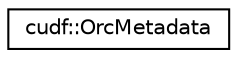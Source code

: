 digraph "Graphical Class Hierarchy"
{
  edge [fontname="Helvetica",fontsize="10",labelfontname="Helvetica",labelfontsize="10"];
  node [fontname="Helvetica",fontsize="10",shape=record];
  rankdir="LR";
  Node0 [label="cudf::OrcMetadata",height=0.2,width=0.4,color="black", fillcolor="white", style="filled",URL="$classcudf_1_1OrcMetadata.html",tooltip="A helper class for ORC file metadata. Provides some additional convenience methods for initializing a..."];
}
